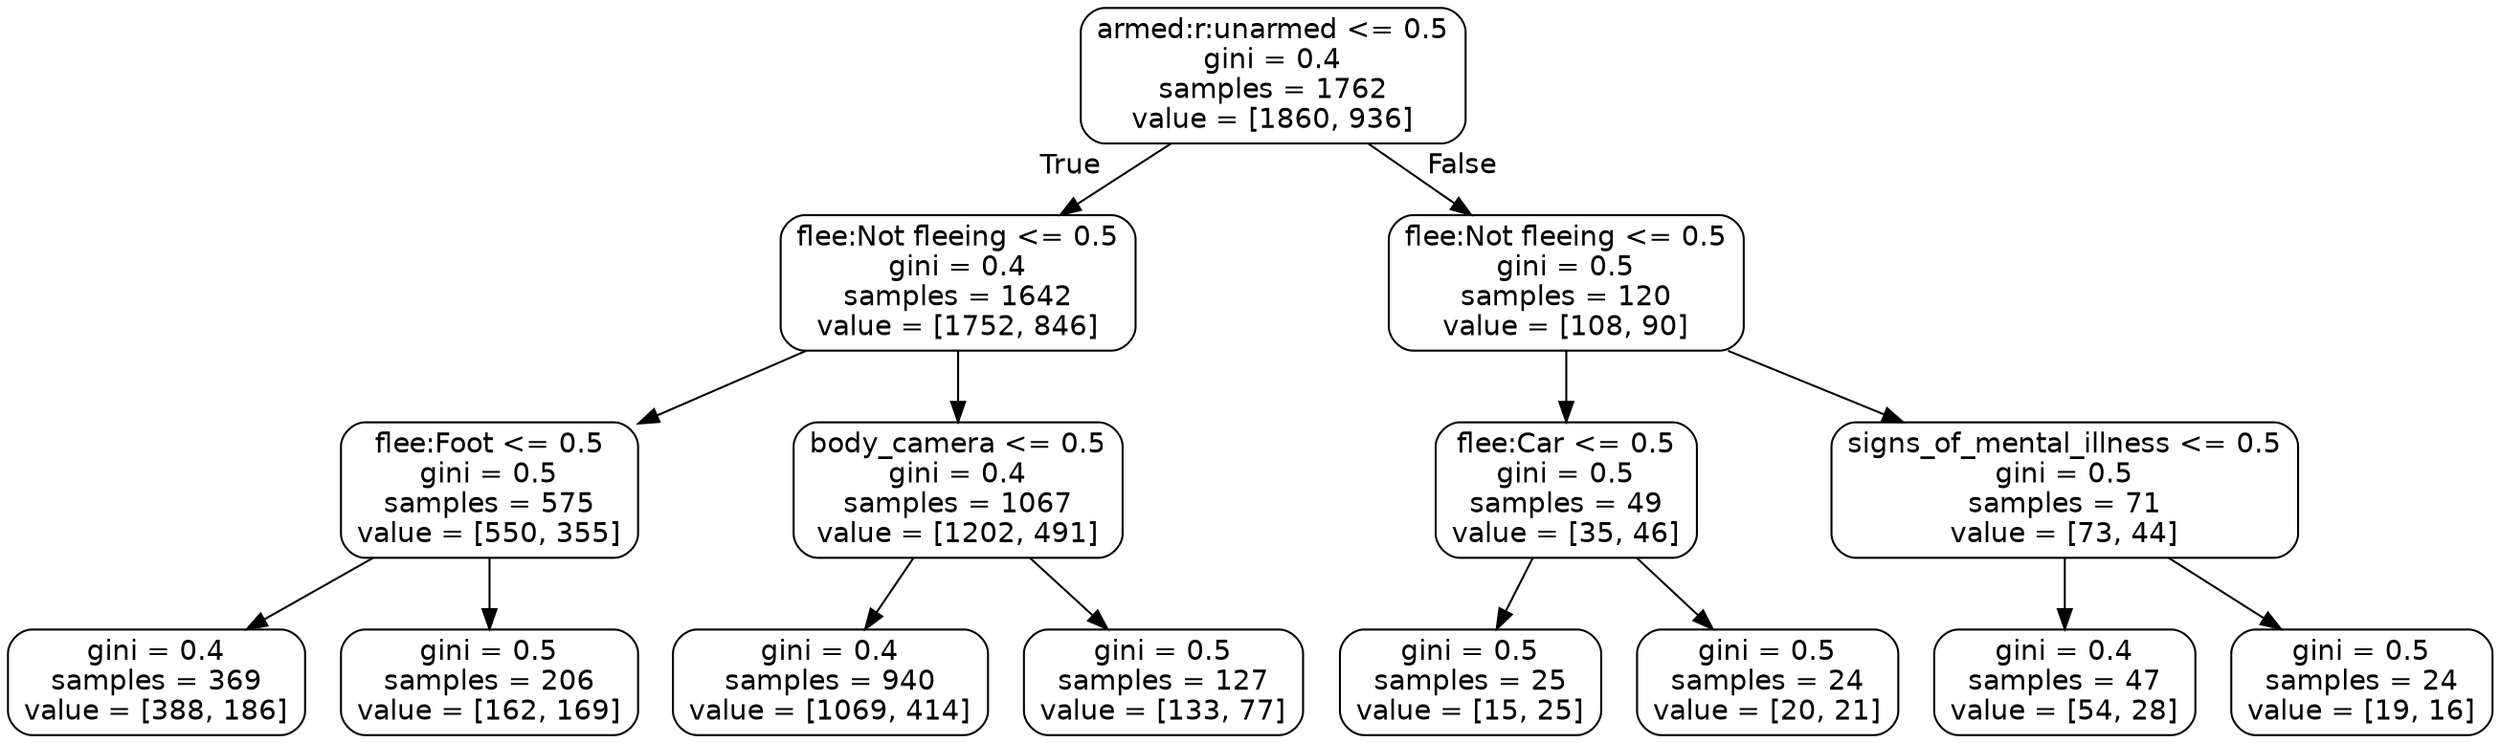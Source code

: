 digraph Tree {
node [shape=box, style="rounded", color="black", fontname=helvetica] ;
edge [fontname=helvetica] ;
0 [label="armed:r:unarmed <= 0.5\ngini = 0.4\nsamples = 1762\nvalue = [1860, 936]"] ;
1 [label="flee:Not fleeing <= 0.5\ngini = 0.4\nsamples = 1642\nvalue = [1752, 846]"] ;
0 -> 1 [labeldistance=2.5, labelangle=45, headlabel="True"] ;
2 [label="flee:Foot <= 0.5\ngini = 0.5\nsamples = 575\nvalue = [550, 355]"] ;
1 -> 2 ;
3 [label="gini = 0.4\nsamples = 369\nvalue = [388, 186]"] ;
2 -> 3 ;
4 [label="gini = 0.5\nsamples = 206\nvalue = [162, 169]"] ;
2 -> 4 ;
5 [label="body_camera <= 0.5\ngini = 0.4\nsamples = 1067\nvalue = [1202, 491]"] ;
1 -> 5 ;
6 [label="gini = 0.4\nsamples = 940\nvalue = [1069, 414]"] ;
5 -> 6 ;
7 [label="gini = 0.5\nsamples = 127\nvalue = [133, 77]"] ;
5 -> 7 ;
8 [label="flee:Not fleeing <= 0.5\ngini = 0.5\nsamples = 120\nvalue = [108, 90]"] ;
0 -> 8 [labeldistance=2.5, labelangle=-45, headlabel="False"] ;
9 [label="flee:Car <= 0.5\ngini = 0.5\nsamples = 49\nvalue = [35, 46]"] ;
8 -> 9 ;
10 [label="gini = 0.5\nsamples = 25\nvalue = [15, 25]"] ;
9 -> 10 ;
11 [label="gini = 0.5\nsamples = 24\nvalue = [20, 21]"] ;
9 -> 11 ;
12 [label="signs_of_mental_illness <= 0.5\ngini = 0.5\nsamples = 71\nvalue = [73, 44]"] ;
8 -> 12 ;
13 [label="gini = 0.4\nsamples = 47\nvalue = [54, 28]"] ;
12 -> 13 ;
14 [label="gini = 0.5\nsamples = 24\nvalue = [19, 16]"] ;
12 -> 14 ;
}